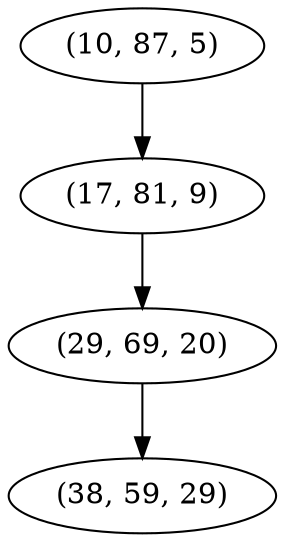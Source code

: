 digraph tree {
    "(10, 87, 5)";
    "(17, 81, 9)";
    "(29, 69, 20)";
    "(38, 59, 29)";
    "(10, 87, 5)" -> "(17, 81, 9)";
    "(17, 81, 9)" -> "(29, 69, 20)";
    "(29, 69, 20)" -> "(38, 59, 29)";
}
